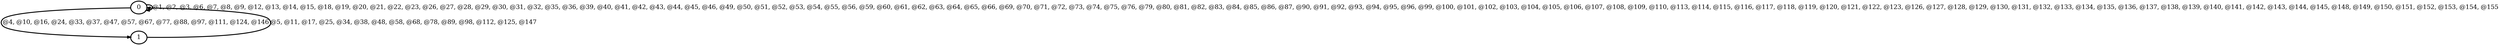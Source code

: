 digraph G {
        node [style=rounded, penwidth=3, fontsize=20, shape=oval];
        "0" -> "0" [label="@1, @2, @3, @6, @7, @8, @9, @12, @13, @14, @15, @18, @19, @20, @21, @22, @23, @26, @27, @28, @29, @30, @31, @32, @35, @36, @39, @40, @41, @42, @43, @44, @45, @46, @49, @50, @51, @52, @53, @54, @55, @56, @59, @60, @61, @62, @63, @64, @65, @66, @69, @70, @71, @72, @73, @74, @75, @76, @79, @80, @81, @82, @83, @84, @85, @86, @87, @90, @91, @92, @93, @94, @95, @96, @99, @100, @101, @102, @103, @104, @105, @106, @107, @108, @109, @110, @113, @114, @115, @116, @117, @118, @119, @120, @121, @122, @123, @126, @127, @128, @129, @130, @131, @132, @133, @134, @135, @136, @137, @138, @139, @140, @141, @142, @143, @144, @145, @148, @149, @150, @151, @152, @153, @154, @155", color=black,arrowsize=1,style=bold,penwidth=3,fontsize=20];
"0" -> "1" [label="@4, @10, @16, @24, @33, @37, @47, @57, @67, @77, @88, @97, @111, @124, @146", color=black,arrowsize=1,style=bold,penwidth=3,fontsize=20];
"1" -> "0" [label="@5, @11, @17, @25, @34, @38, @48, @58, @68, @78, @89, @98, @112, @125, @147", color=black,arrowsize=1,style=bold,penwidth=3,fontsize=20];
}
